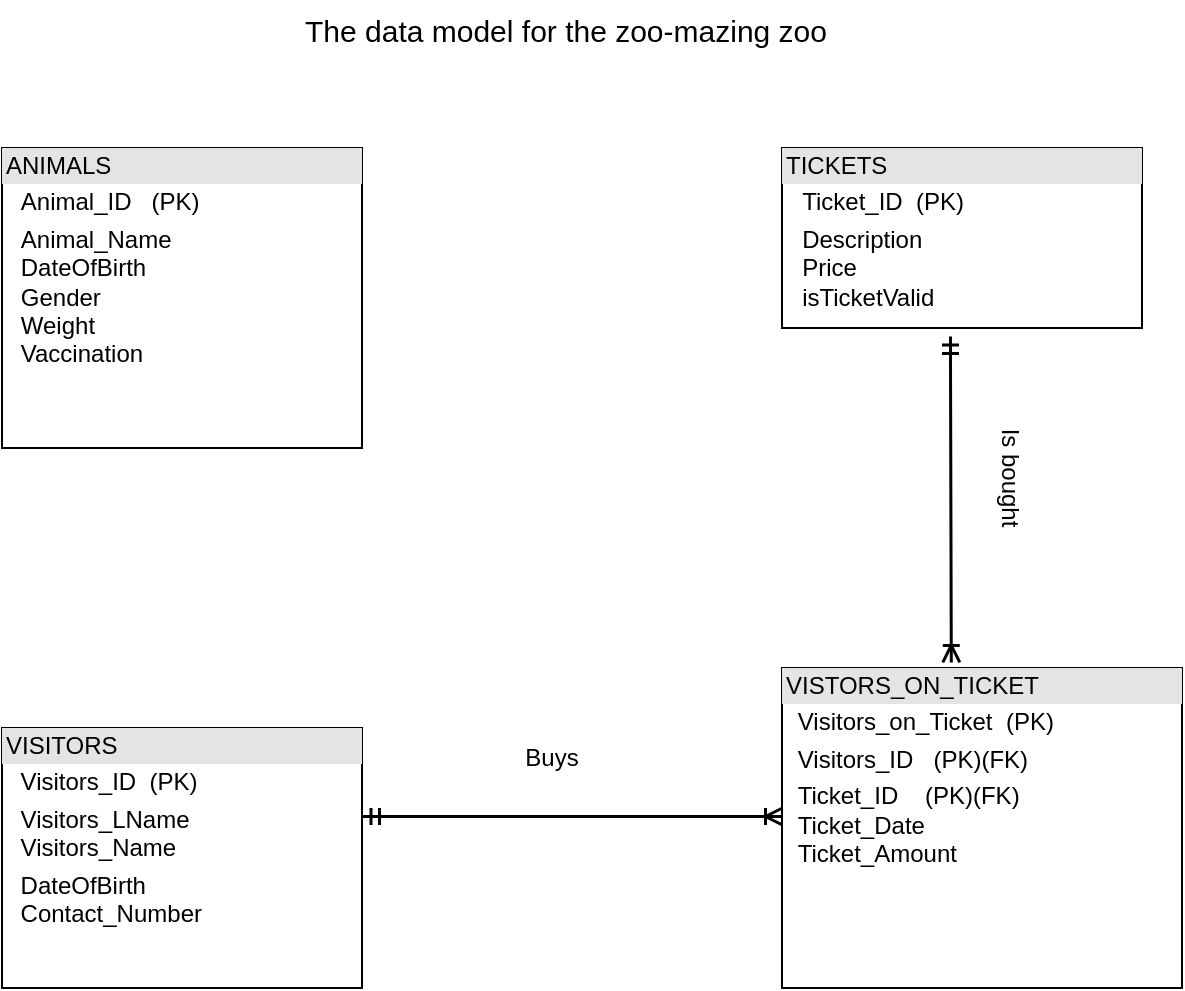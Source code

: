 <mxfile version="21.7.2" type="device" pages="2">
  <diagram name="Page-1" id="-L8IpsrKL2qUke-8sHYS">
    <mxGraphModel dx="1050" dy="542" grid="1" gridSize="12" guides="1" tooltips="1" connect="1" arrows="1" fold="1" page="1" pageScale="1" pageWidth="850" pageHeight="1100" math="0" shadow="0">
      <root>
        <mxCell id="0" />
        <mxCell id="1" parent="0" />
        <mxCell id="bkiTbfMIvXdjtyH1vkYS-26" value="&lt;div style=&quot;box-sizing:border-box;width:100%;background:#e4e4e4;padding:2px;&quot;&gt;ANIMALS&lt;/div&gt;&lt;table style=&quot;width:100%;font-size:1em;&quot; cellpadding=&quot;2&quot; cellspacing=&quot;0&quot;&gt;&lt;tbody&gt;&lt;tr&gt;&lt;td&gt;&lt;br&gt;&lt;/td&gt;&lt;td&gt;Animal_ID&amp;nbsp;&lt;span style=&quot;white-space: pre;&quot;&gt; &lt;span style=&quot;white-space: pre;&quot;&gt; &lt;/span&gt;&lt;/span&gt;(PK)&lt;/td&gt;&lt;/tr&gt;&lt;tr&gt;&lt;td&gt;&lt;br&gt;&lt;/td&gt;&lt;td&gt;Animal_Name&lt;br&gt;DateOfBirth&lt;br&gt;Gender&lt;br&gt;Weight&lt;br&gt;Vaccination&lt;br&gt;&lt;br&gt;&lt;br&gt;&lt;/td&gt;&lt;/tr&gt;&lt;tr&gt;&lt;td&gt;&lt;/td&gt;&lt;td&gt;&lt;br&gt;&lt;/td&gt;&lt;/tr&gt;&lt;/tbody&gt;&lt;/table&gt;" style="verticalAlign=top;align=left;overflow=fill;html=1;whiteSpace=wrap;" parent="1" vertex="1">
          <mxGeometry x="150" y="110" width="180" height="150" as="geometry" />
        </mxCell>
        <mxCell id="bkiTbfMIvXdjtyH1vkYS-28" value="&lt;div style=&quot;box-sizing:border-box;width:100%;background:#e4e4e4;padding:2px;&quot;&gt;TICKETS&lt;/div&gt;&lt;table style=&quot;width:100%;font-size:1em;&quot; cellpadding=&quot;2&quot; cellspacing=&quot;0&quot;&gt;&lt;tbody&gt;&lt;tr&gt;&lt;td&gt;&lt;br&gt;&lt;/td&gt;&lt;td&gt;Ticket_ID&lt;span style=&quot;white-space: pre;&quot;&gt; &lt;/span&gt;&lt;span style=&quot;white-space: pre;&quot;&gt; &lt;/span&gt;(PK)&lt;/td&gt;&lt;/tr&gt;&lt;tr&gt;&lt;td&gt;&lt;br&gt;&lt;/td&gt;&lt;td&gt;Description&lt;br&gt;Price&lt;br&gt;isTicketValid&lt;/td&gt;&lt;/tr&gt;&lt;tr&gt;&lt;td&gt;&lt;/td&gt;&lt;td&gt;&lt;br&gt;&lt;/td&gt;&lt;/tr&gt;&lt;/tbody&gt;&lt;/table&gt;" style="verticalAlign=top;align=left;overflow=fill;html=1;whiteSpace=wrap;" parent="1" vertex="1">
          <mxGeometry x="540" y="110" width="180" height="90" as="geometry" />
        </mxCell>
        <mxCell id="bkiTbfMIvXdjtyH1vkYS-29" value="&lt;div style=&quot;box-sizing:border-box;width:100%;background:#e4e4e4;padding:2px;&quot;&gt;VISITORS&lt;/div&gt;&lt;table style=&quot;width:100%;font-size:1em;&quot; cellpadding=&quot;2&quot; cellspacing=&quot;0&quot;&gt;&lt;tbody&gt;&lt;tr&gt;&lt;td&gt;&lt;br&gt;&lt;/td&gt;&lt;td&gt;Visitors_ID&lt;span style=&quot;white-space: pre;&quot;&gt; &lt;/span&gt;&lt;span style=&quot;white-space: pre;&quot;&gt; &lt;/span&gt;(PK)&lt;/td&gt;&lt;/tr&gt;&lt;tr&gt;&lt;td&gt;&lt;br&gt;&lt;/td&gt;&lt;td&gt;Visitors_LName&lt;br&gt;Visitors_Name&lt;/td&gt;&lt;/tr&gt;&lt;tr&gt;&lt;td&gt;&lt;/td&gt;&lt;td&gt;DateOfBirth&lt;br&gt;Contact_Number&lt;br&gt;&lt;br&gt;&lt;br&gt;&lt;/td&gt;&lt;/tr&gt;&lt;/tbody&gt;&lt;/table&gt;" style="verticalAlign=top;align=left;overflow=fill;html=1;whiteSpace=wrap;" parent="1" vertex="1">
          <mxGeometry x="150" y="400" width="180" height="130" as="geometry" />
        </mxCell>
        <mxCell id="bkiTbfMIvXdjtyH1vkYS-34" value="&lt;div style=&quot;box-sizing:border-box;width:100%;background:#e4e4e4;padding:2px;&quot;&gt;VISTORS_ON_TICKET&lt;/div&gt;&lt;table style=&quot;width:100%;font-size:1em;&quot; cellpadding=&quot;2&quot; cellspacing=&quot;0&quot;&gt;&lt;tbody&gt;&lt;tr&gt;&lt;td&gt;&lt;br&gt;&lt;/td&gt;&lt;td&gt;Visitors_on_Ticket&lt;span style=&quot;white-space: pre;&quot;&gt; &lt;/span&gt;&lt;span style=&quot;white-space: pre;&quot;&gt; &lt;/span&gt;(PK)&lt;/td&gt;&lt;/tr&gt;&lt;tr&gt;&lt;td&gt;&lt;br&gt;&lt;/td&gt;&lt;td&gt;Visitors_ID&lt;span style=&quot;white-space: pre;&quot;&gt; &lt;/span&gt;&lt;span style=&quot;white-space: pre;&quot;&gt; &lt;/span&gt;&lt;span style=&quot;white-space: pre;&quot;&gt; &lt;/span&gt;(PK)(FK)&lt;/td&gt;&lt;/tr&gt;&lt;tr&gt;&lt;td&gt;&lt;/td&gt;&lt;td&gt;Ticket_ID&lt;span style=&quot;white-space: pre;&quot;&gt; &lt;/span&gt;&lt;span style=&quot;white-space: pre;&quot;&gt; &lt;/span&gt;&lt;span style=&quot;white-space: pre;&quot;&gt; &lt;/span&gt;&lt;span style=&quot;white-space: pre;&quot;&gt; &lt;/span&gt;(PK)(FK)&lt;br&gt;Ticket_Date&lt;br&gt;Ticket_Amount&lt;br&gt;&lt;br&gt;&lt;br&gt;&lt;br&gt;&lt;/td&gt;&lt;/tr&gt;&lt;/tbody&gt;&lt;/table&gt;" style="verticalAlign=top;align=left;overflow=fill;html=1;whiteSpace=wrap;" parent="1" vertex="1">
          <mxGeometry x="540" y="370" width="200" height="160" as="geometry" />
        </mxCell>
        <mxCell id="bkiTbfMIvXdjtyH1vkYS-47" value="" style="fontSize=12;html=1;endArrow=ERoneToMany;startArrow=ERmandOne;rounded=0;entryX=0.422;entryY=-0.019;entryDx=0;entryDy=0;entryPerimeter=0;strokeWidth=1.5;" parent="1" target="bkiTbfMIvXdjtyH1vkYS-34" edge="1">
          <mxGeometry width="100" height="100" relative="1" as="geometry">
            <mxPoint x="624" y="204" as="sourcePoint" />
            <mxPoint x="484" y="168" as="targetPoint" />
            <Array as="points">
              <mxPoint x="624" y="216" />
            </Array>
          </mxGeometry>
        </mxCell>
        <mxCell id="bkiTbfMIvXdjtyH1vkYS-48" value="" style="fontSize=12;html=1;endArrow=ERoneToMany;startArrow=ERmandOne;rounded=0;strokeWidth=1.5;" parent="1" edge="1">
          <mxGeometry width="100" height="100" relative="1" as="geometry">
            <mxPoint x="330" y="444" as="sourcePoint" />
            <mxPoint x="540" y="444" as="targetPoint" />
            <Array as="points">
              <mxPoint x="486" y="444" />
              <mxPoint x="522" y="444" />
            </Array>
          </mxGeometry>
        </mxCell>
        <mxCell id="bkiTbfMIvXdjtyH1vkYS-49" value="Buys" style="text;html=1;strokeColor=none;fillColor=none;align=center;verticalAlign=middle;whiteSpace=wrap;rounded=0;" parent="1" vertex="1">
          <mxGeometry x="395" y="400" width="60" height="30" as="geometry" />
        </mxCell>
        <mxCell id="bkiTbfMIvXdjtyH1vkYS-50" value="Is bought" style="text;html=1;strokeColor=none;fillColor=none;align=center;verticalAlign=middle;whiteSpace=wrap;rounded=0;rotation=90;" parent="1" vertex="1">
          <mxGeometry x="624" y="260" width="60" height="30" as="geometry" />
        </mxCell>
        <mxCell id="bkiTbfMIvXdjtyH1vkYS-51" value="The data model for the zoo-mazing zoo" style="text;html=1;strokeColor=none;fillColor=none;align=center;verticalAlign=middle;whiteSpace=wrap;rounded=0;fontSize=15;" parent="1" vertex="1">
          <mxGeometry x="300" y="36" width="264" height="30" as="geometry" />
        </mxCell>
      </root>
    </mxGraphModel>
  </diagram>
  <diagram id="xQRWQNQ-7KNKPZ_MgeOz" name="Page-2">
    <mxGraphModel dx="1050" dy="542" grid="1" gridSize="12" guides="1" tooltips="1" connect="1" arrows="1" fold="1" page="1" pageScale="1" pageWidth="850" pageHeight="1100" math="0" shadow="0">
      <root>
        <mxCell id="0" />
        <mxCell id="1" parent="0" />
        <mxCell id="tXZaCO_OWPGi959PUDu3-1" value="Buy a Ticket" style="rounded=1;whiteSpace=wrap;html=1;fontSize=13;" parent="1" vertex="1">
          <mxGeometry x="282" y="454" width="168" height="86" as="geometry" />
        </mxCell>
        <mxCell id="tXZaCO_OWPGi959PUDu3-3" value="&lt;font style=&quot;font-size: 13px;&quot;&gt;D1&lt;span style=&quot;white-space: pre;&quot;&gt; &amp;nbsp;&lt;/span&gt;&amp;nbsp;&lt;/font&gt;&lt;font style=&quot;font-size: 13px;&quot;&gt;Ticket&lt;/font&gt;" style="html=1;dashed=0;whiteSpace=wrap;shape=mxgraph.dfd.dataStoreID;align=left;spacingLeft=3;points=[[0,0],[0.5,0],[1,0],[0,0.5],[1,0.5],[0,1],[0.5,1],[1,1]];" parent="1" vertex="1">
          <mxGeometry x="276" y="672" width="180" height="30" as="geometry" />
        </mxCell>
        <mxCell id="tXZaCO_OWPGi959PUDu3-4" value="&lt;font style=&quot;font-size: 13px;&quot;&gt;D2&lt;span style=&quot;white-space: pre;&quot;&gt; &lt;/span&gt;&amp;nbsp; &lt;/font&gt;&lt;font style=&quot;font-size: 13px;&quot;&gt;Visitors&lt;/font&gt;" style="html=1;dashed=0;whiteSpace=wrap;shape=mxgraph.dfd.dataStoreID;align=left;spacingLeft=3;points=[[0,0],[0.5,0],[1,0],[0,0.5],[1,0.5],[0,1],[0.5,1],[1,1]];" parent="1" vertex="1">
          <mxGeometry x="612" y="482" width="144" height="30" as="geometry" />
        </mxCell>
        <mxCell id="tXZaCO_OWPGi959PUDu3-5" value="" style="endArrow=classic;html=1;rounded=0;entryX=0.405;entryY=0.979;entryDx=0;entryDy=0;entryPerimeter=0;exitX=0.411;exitY=-0.113;exitDx=0;exitDy=0;exitPerimeter=0;" parent="1" source="tXZaCO_OWPGi959PUDu3-3" target="tXZaCO_OWPGi959PUDu3-1" edge="1">
          <mxGeometry width="50" height="50" relative="1" as="geometry">
            <mxPoint x="350" y="660" as="sourcePoint" />
            <mxPoint x="446" y="552" as="targetPoint" />
          </mxGeometry>
        </mxCell>
        <mxCell id="tXZaCO_OWPGi959PUDu3-6" value="" style="endArrow=classic;html=1;rounded=0;exitX=0.676;exitY=1.016;exitDx=0;exitDy=0;exitPerimeter=0;entryX=0.664;entryY=-0.087;entryDx=0;entryDy=0;entryPerimeter=0;" parent="1" source="tXZaCO_OWPGi959PUDu3-1" target="tXZaCO_OWPGi959PUDu3-3" edge="1">
          <mxGeometry width="50" height="50" relative="1" as="geometry">
            <mxPoint x="396" y="602" as="sourcePoint" />
            <mxPoint x="396" y="660" as="targetPoint" />
          </mxGeometry>
        </mxCell>
        <mxCell id="tXZaCO_OWPGi959PUDu3-7" value="Ticket_ID" style="text;html=1;strokeColor=none;fillColor=none;align=center;verticalAlign=middle;whiteSpace=wrap;rounded=0;" parent="1" vertex="1">
          <mxGeometry x="276" y="588" width="60" height="30" as="geometry" />
        </mxCell>
        <mxCell id="tXZaCO_OWPGi959PUDu3-8" value="Description&lt;br&gt;Price" style="text;html=1;strokeColor=none;fillColor=none;align=center;verticalAlign=middle;whiteSpace=wrap;rounded=0;" parent="1" vertex="1">
          <mxGeometry x="396" y="588" width="84" height="30" as="geometry" />
        </mxCell>
        <mxCell id="tXZaCO_OWPGi959PUDu3-10" value="" style="endArrow=classic;html=1;rounded=0;exitX=-0.014;exitY=0.78;exitDx=0;exitDy=0;exitPerimeter=0;entryX=1;entryY=0.588;entryDx=0;entryDy=0;entryPerimeter=0;" parent="1" source="tXZaCO_OWPGi959PUDu3-4" target="tXZaCO_OWPGi959PUDu3-1" edge="1">
          <mxGeometry width="50" height="50" relative="1" as="geometry">
            <mxPoint x="396" y="602" as="sourcePoint" />
            <mxPoint x="456" y="505" as="targetPoint" />
          </mxGeometry>
        </mxCell>
        <mxCell id="tXZaCO_OWPGi959PUDu3-13" value="1{Visitors_ID&lt;br&gt;+Visitors_LName&lt;br&gt;+Visitors_Name&lt;br&gt;+Age&lt;br&gt;+Contact_Number}N" style="text;html=1;strokeColor=none;fillColor=none;align=center;verticalAlign=middle;whiteSpace=wrap;rounded=0;" parent="1" vertex="1">
          <mxGeometry x="492" y="444" width="72" height="30" as="geometry" />
        </mxCell>
        <mxCell id="tXZaCO_OWPGi959PUDu3-16" style="edgeStyle=orthogonalEdgeStyle;rounded=0;orthogonalLoop=1;jettySize=auto;html=1;exitX=0.75;exitY=1;exitDx=0;exitDy=0;entryX=0.143;entryY=0.023;entryDx=0;entryDy=0;entryPerimeter=0;" parent="1" source="tXZaCO_OWPGi959PUDu3-14" target="tXZaCO_OWPGi959PUDu3-1" edge="1">
          <mxGeometry relative="1" as="geometry" />
        </mxCell>
        <mxCell id="tXZaCO_OWPGi959PUDu3-14" value="Visitors" style="rounded=0;whiteSpace=wrap;html=1;" parent="1" vertex="1">
          <mxGeometry x="216" y="240" width="120" height="60" as="geometry" />
        </mxCell>
        <mxCell id="tXZaCO_OWPGi959PUDu3-18" style="edgeStyle=orthogonalEdgeStyle;rounded=0;orthogonalLoop=1;jettySize=auto;html=1;entryX=0.895;entryY=-0.016;entryDx=0;entryDy=0;entryPerimeter=0;" parent="1" source="tXZaCO_OWPGi959PUDu3-15" target="tXZaCO_OWPGi959PUDu3-1" edge="1">
          <mxGeometry relative="1" as="geometry" />
        </mxCell>
        <mxCell id="tXZaCO_OWPGi959PUDu3-15" value="Staff" style="rounded=0;whiteSpace=wrap;html=1;" parent="1" vertex="1">
          <mxGeometry x="372" y="240" width="120" height="60" as="geometry" />
        </mxCell>
        <mxCell id="tXZaCO_OWPGi959PUDu3-19" value="Request to buy a ticket" style="text;html=1;strokeColor=none;fillColor=none;align=center;verticalAlign=middle;whiteSpace=wrap;rounded=0;" parent="1" vertex="1">
          <mxGeometry x="240" y="348" width="60" height="30" as="geometry" />
        </mxCell>
        <mxCell id="tXZaCO_OWPGi959PUDu3-22" value="Request&amp;nbsp; to buy a ticket&amp;nbsp;" style="text;html=1;strokeColor=none;fillColor=none;align=center;verticalAlign=middle;whiteSpace=wrap;rounded=0;" parent="1" vertex="1">
          <mxGeometry x="450" y="348" width="60" height="30" as="geometry" />
        </mxCell>
        <mxCell id="tXZaCO_OWPGi959PUDu3-24" value="" style="endArrow=classic;html=1;rounded=0;entryX=0;entryY=0.25;entryDx=0;entryDy=0;exitX=0;exitY=0.5;exitDx=0;exitDy=0;" parent="1" source="tXZaCO_OWPGi959PUDu3-1" target="tXZaCO_OWPGi959PUDu3-14" edge="1">
          <mxGeometry width="50" height="50" relative="1" as="geometry">
            <mxPoint x="216" y="278" as="sourcePoint" />
            <mxPoint x="266" y="228" as="targetPoint" />
            <Array as="points">
              <mxPoint x="156" y="497" />
              <mxPoint x="156" y="255" />
            </Array>
          </mxGeometry>
        </mxCell>
        <mxCell id="tXZaCO_OWPGi959PUDu3-25" value="" style="endArrow=classic;html=1;rounded=0;" parent="1" edge="1">
          <mxGeometry width="50" height="50" relative="1" as="geometry">
            <mxPoint x="395" y="456" as="sourcePoint" />
            <mxPoint x="395" y="300" as="targetPoint" />
          </mxGeometry>
        </mxCell>
        <mxCell id="tXZaCO_OWPGi959PUDu3-26" value="Confirmation message" style="text;html=1;strokeColor=none;fillColor=none;align=center;verticalAlign=middle;whiteSpace=wrap;rounded=0;rotation=270;" parent="1" vertex="1">
          <mxGeometry x="336" y="360" width="60" height="30" as="geometry" />
        </mxCell>
        <mxCell id="tXZaCO_OWPGi959PUDu3-27" value="Confirmation message" style="text;html=1;strokeColor=none;fillColor=none;align=center;verticalAlign=middle;whiteSpace=wrap;rounded=0;rotation=270;" parent="1" vertex="1">
          <mxGeometry x="96" y="360" width="60" height="30" as="geometry" />
        </mxCell>
        <mxCell id="tXZaCO_OWPGi959PUDu3-29" value="The process model for Buying a Ticket at the Zoo" style="text;html=1;strokeColor=none;fillColor=none;align=center;verticalAlign=middle;whiteSpace=wrap;rounded=0;fontSize=13;" parent="1" vertex="1">
          <mxGeometry x="198" y="108" width="312" height="30" as="geometry" />
        </mxCell>
      </root>
    </mxGraphModel>
  </diagram>
</mxfile>
